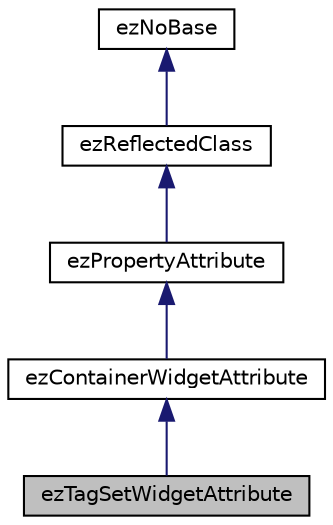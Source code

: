 digraph "ezTagSetWidgetAttribute"
{
 // LATEX_PDF_SIZE
  edge [fontname="Helvetica",fontsize="10",labelfontname="Helvetica",labelfontsize="10"];
  node [fontname="Helvetica",fontsize="10",shape=record];
  Node1 [label="ezTagSetWidgetAttribute",height=0.2,width=0.4,color="black", fillcolor="grey75", style="filled", fontcolor="black",tooltip="Add this attribute to a tag set member property to make it use the tag set editor and define the cate..."];
  Node2 -> Node1 [dir="back",color="midnightblue",fontsize="10",style="solid",fontname="Helvetica"];
  Node2 [label="ezContainerWidgetAttribute",height=0.2,width=0.4,color="black", fillcolor="white", style="filled",URL="$dd/d3b/classez_container_widget_attribute.htm",tooltip="Derive from this class if you want to define an attribute that replaces the property widget of contai..."];
  Node3 -> Node2 [dir="back",color="midnightblue",fontsize="10",style="solid",fontname="Helvetica"];
  Node3 [label="ezPropertyAttribute",height=0.2,width=0.4,color="black", fillcolor="white", style="filled",URL="$d7/d48/classez_property_attribute.htm",tooltip="Base class of all attributes can be used to decorate a RTTI property."];
  Node4 -> Node3 [dir="back",color="midnightblue",fontsize="10",style="solid",fontname="Helvetica"];
  Node4 [label="ezReflectedClass",height=0.2,width=0.4,color="black", fillcolor="white", style="filled",URL="$db/d45/classez_reflected_class.htm",tooltip="All classes that should be dynamically reflectable, need to be derived from this base class."];
  Node5 -> Node4 [dir="back",color="midnightblue",fontsize="10",style="solid",fontname="Helvetica"];
  Node5 [label="ezNoBase",height=0.2,width=0.4,color="black", fillcolor="white", style="filled",URL="$d4/d02/classez_no_base.htm",tooltip="Dummy type to pass to templates and macros that expect a base type for a class that has no base."];
}
